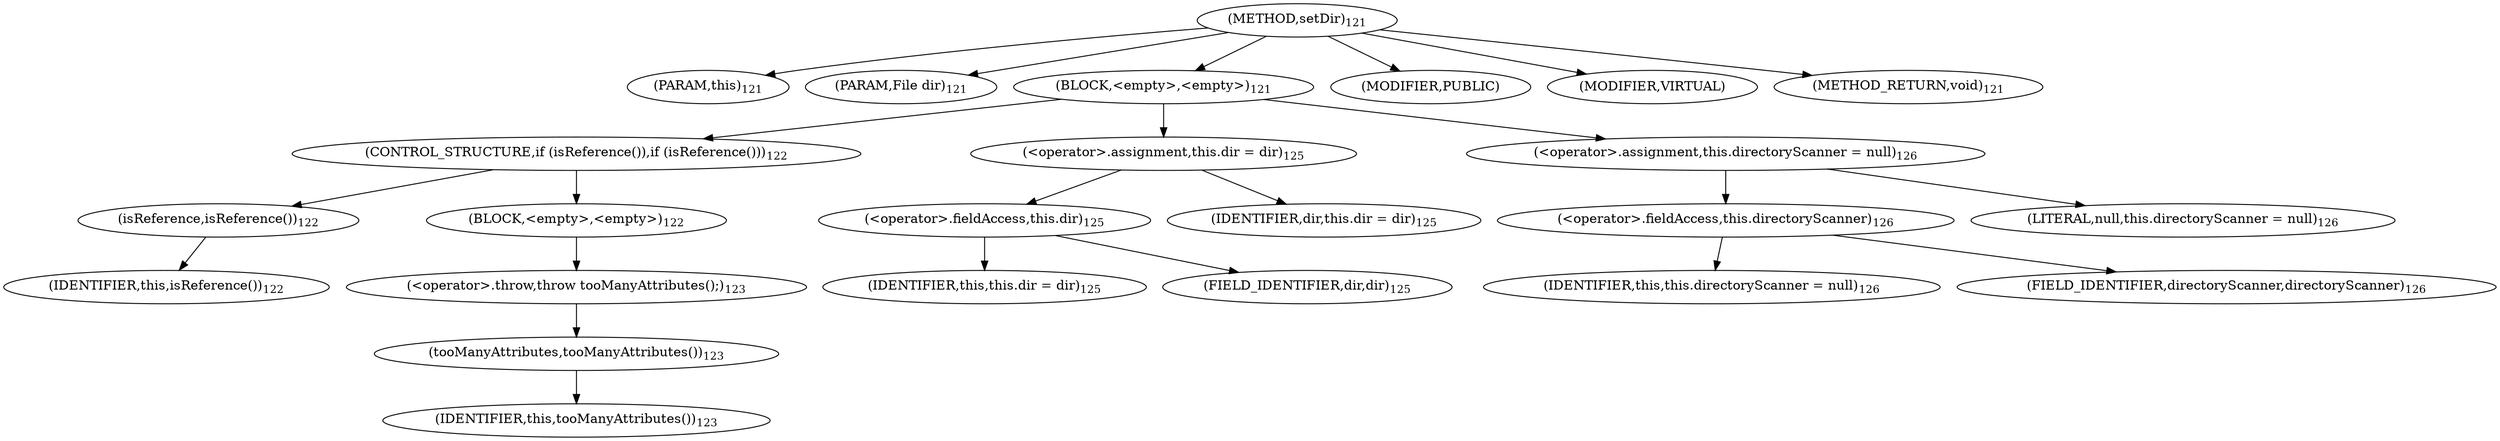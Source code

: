 digraph "setDir" {  
"467" [label = <(METHOD,setDir)<SUB>121</SUB>> ]
"20" [label = <(PARAM,this)<SUB>121</SUB>> ]
"468" [label = <(PARAM,File dir)<SUB>121</SUB>> ]
"469" [label = <(BLOCK,&lt;empty&gt;,&lt;empty&gt;)<SUB>121</SUB>> ]
"470" [label = <(CONTROL_STRUCTURE,if (isReference()),if (isReference()))<SUB>122</SUB>> ]
"471" [label = <(isReference,isReference())<SUB>122</SUB>> ]
"19" [label = <(IDENTIFIER,this,isReference())<SUB>122</SUB>> ]
"472" [label = <(BLOCK,&lt;empty&gt;,&lt;empty&gt;)<SUB>122</SUB>> ]
"473" [label = <(&lt;operator&gt;.throw,throw tooManyAttributes();)<SUB>123</SUB>> ]
"474" [label = <(tooManyAttributes,tooManyAttributes())<SUB>123</SUB>> ]
"21" [label = <(IDENTIFIER,this,tooManyAttributes())<SUB>123</SUB>> ]
"475" [label = <(&lt;operator&gt;.assignment,this.dir = dir)<SUB>125</SUB>> ]
"476" [label = <(&lt;operator&gt;.fieldAccess,this.dir)<SUB>125</SUB>> ]
"22" [label = <(IDENTIFIER,this,this.dir = dir)<SUB>125</SUB>> ]
"477" [label = <(FIELD_IDENTIFIER,dir,dir)<SUB>125</SUB>> ]
"478" [label = <(IDENTIFIER,dir,this.dir = dir)<SUB>125</SUB>> ]
"479" [label = <(&lt;operator&gt;.assignment,this.directoryScanner = null)<SUB>126</SUB>> ]
"480" [label = <(&lt;operator&gt;.fieldAccess,this.directoryScanner)<SUB>126</SUB>> ]
"481" [label = <(IDENTIFIER,this,this.directoryScanner = null)<SUB>126</SUB>> ]
"482" [label = <(FIELD_IDENTIFIER,directoryScanner,directoryScanner)<SUB>126</SUB>> ]
"483" [label = <(LITERAL,null,this.directoryScanner = null)<SUB>126</SUB>> ]
"484" [label = <(MODIFIER,PUBLIC)> ]
"485" [label = <(MODIFIER,VIRTUAL)> ]
"486" [label = <(METHOD_RETURN,void)<SUB>121</SUB>> ]
  "467" -> "20" 
  "467" -> "468" 
  "467" -> "469" 
  "467" -> "484" 
  "467" -> "485" 
  "467" -> "486" 
  "469" -> "470" 
  "469" -> "475" 
  "469" -> "479" 
  "470" -> "471" 
  "470" -> "472" 
  "471" -> "19" 
  "472" -> "473" 
  "473" -> "474" 
  "474" -> "21" 
  "475" -> "476" 
  "475" -> "478" 
  "476" -> "22" 
  "476" -> "477" 
  "479" -> "480" 
  "479" -> "483" 
  "480" -> "481" 
  "480" -> "482" 
}
